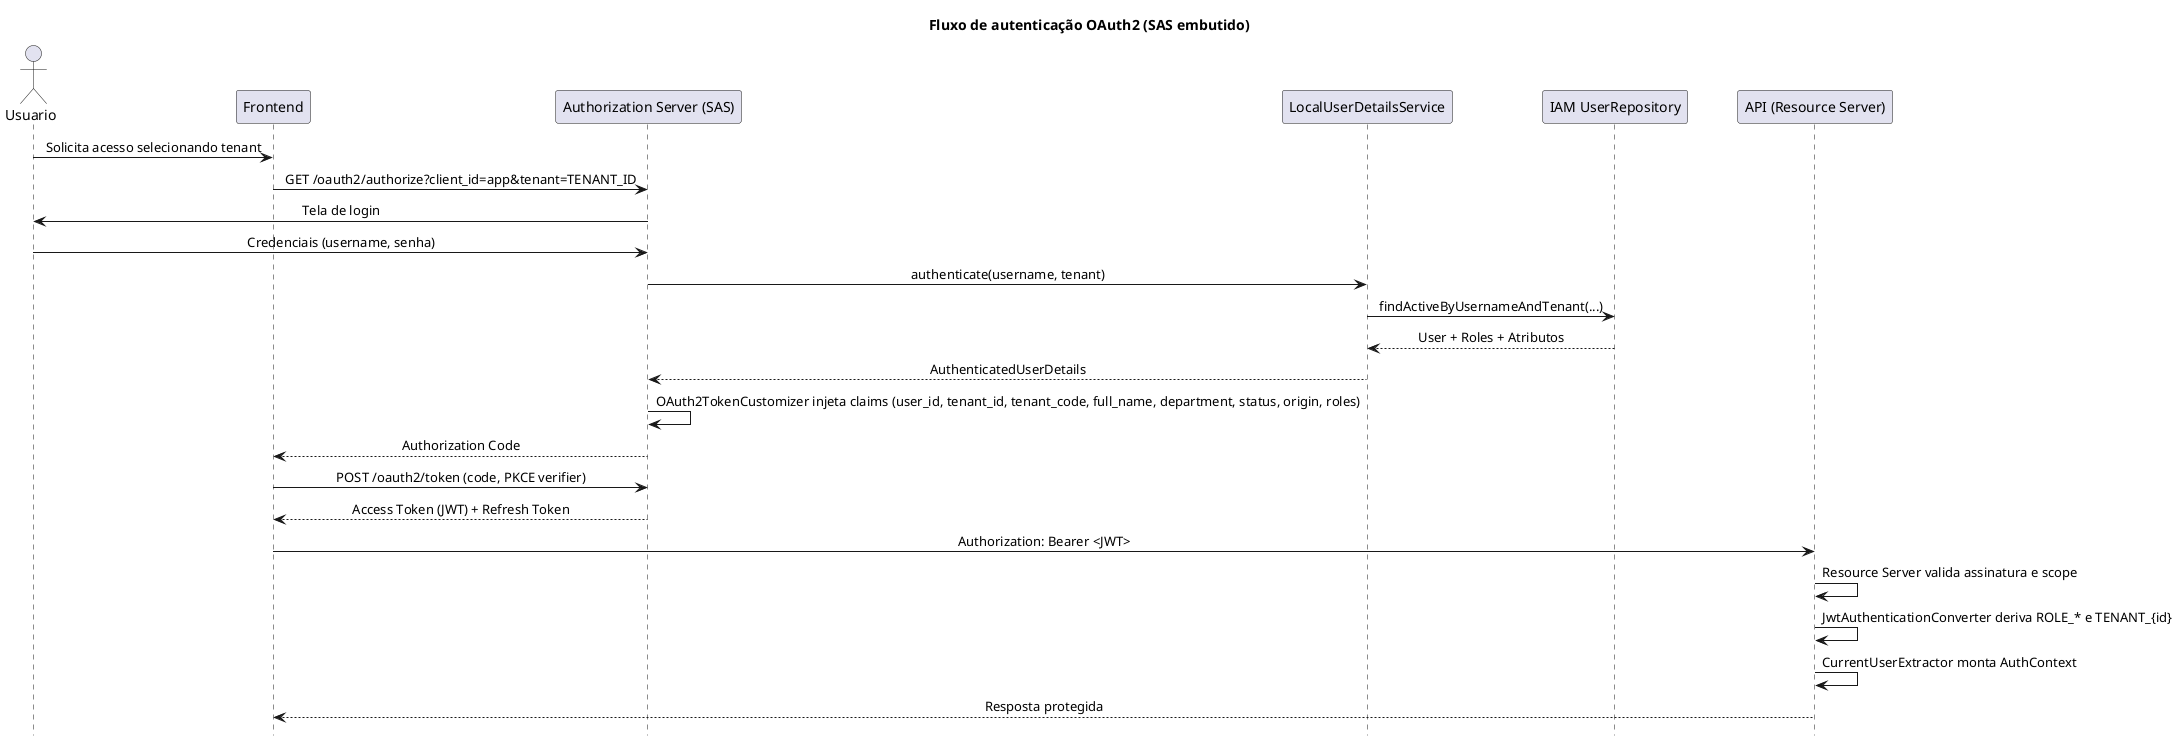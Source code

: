 @startuml
hide footbox
skinparam sequenceMessageAlign center
skinparam participantPadding 20

title Fluxo de autenticação OAuth2 (SAS embutido)

actor Usuario as User
participant "Frontend" as FE
participant "Authorization Server (SAS)" as SAS
participant "LocalUserDetailsService" as LUDS
participant "IAM UserRepository" as REPO
participant "API (Resource Server)" as API

User -> FE: Solicita acesso selecionando tenant
FE -> SAS: GET /oauth2/authorize?client_id=app&tenant=TENANT_ID
SAS -> User: Tela de login
User -> SAS: Credenciais (username, senha)
SAS -> LUDS: authenticate(username, tenant)
LUDS -> REPO: findActiveByUsernameAndTenant(...)
REPO --> LUDS: User + Roles + Atributos
LUDS --> SAS: AuthenticatedUserDetails
SAS -> SAS: OAuth2TokenCustomizer injeta claims (user_id, tenant_id, tenant_code, full_name, department, status, origin, roles)
SAS --> FE: Authorization Code
FE -> SAS: POST /oauth2/token (code, PKCE verifier)
SAS --> FE: Access Token (JWT) + Refresh Token
FE -> API: Authorization: Bearer <JWT>
API -> API: Resource Server valida assinatura e scope
API -> API: JwtAuthenticationConverter deriva ROLE_* e TENANT_{id}
API -> API: CurrentUserExtractor monta AuthContext
API --> FE: Resposta protegida
@enduml
